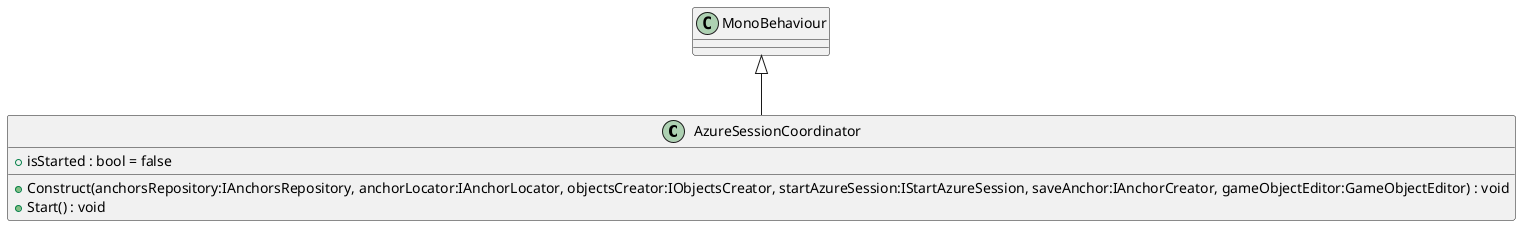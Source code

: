 @startuml
class AzureSessionCoordinator {
    + isStarted : bool = false
    + Construct(anchorsRepository:IAnchorsRepository, anchorLocator:IAnchorLocator, objectsCreator:IObjectsCreator, startAzureSession:IStartAzureSession, saveAnchor:IAnchorCreator, gameObjectEditor:GameObjectEditor) : void
    + Start() : void
}
MonoBehaviour <|-- AzureSessionCoordinator
@enduml
